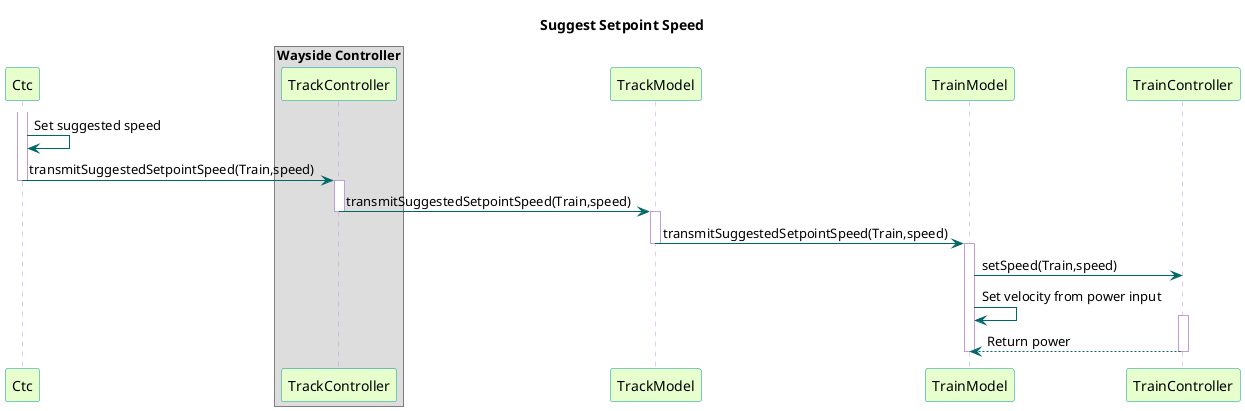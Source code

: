 @startuml

title Suggest Setpoint Speed

skinparam sequence {
  BackgroundColor transparent
  ParticipantBackgroundColor #e6ffcc
  ParticipantBorderColor 	#049595
  PackageBorderCOlor  #049595
  ArrowColor #006666
  LifeLineBorderColor #c09cd9
}

participant Ctc
box "Wayside Controller"
participant TrackController
end box
participant TrackModel
participant TrainModel

activate Ctc
Ctc -> Ctc : Set suggested speed
Ctc -> TrackController : transmitSuggestedSetpointSpeed(Train,speed)
deactivate Ctc

activate TrackController
TrackController -> TrackModel : transmitSuggestedSetpointSpeed(Train,speed)
deactivate TrackController

activate TrackModel
TrackModel -> TrainModel : transmitSuggestedSetpointSpeed(Train,speed)
deactivate TrackModel

activate TrainModel
TrainModel -> TrainController : setSpeed(Train,speed)
TrainModel -> TrainModel : Set velocity from power input

activate TrainController
TrainController --> TrainModel : Return power
deactivate TrainController

deactivate TrainModel

@enduml
